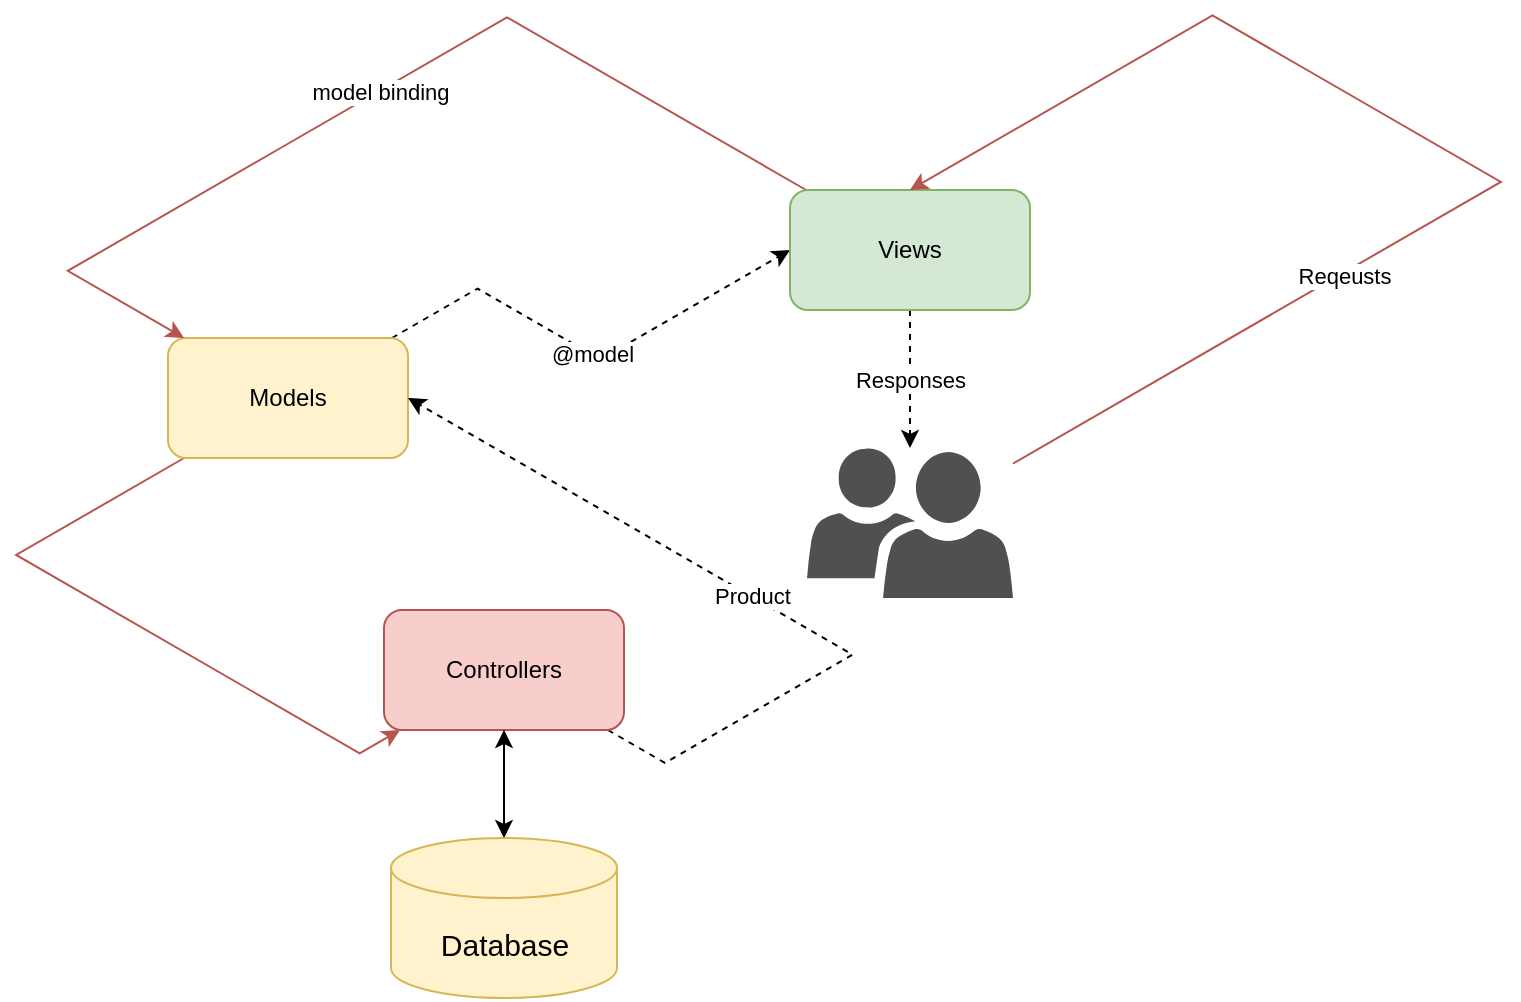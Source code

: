 <mxfile version="13.9.9" type="device" pages="5"><diagram id="s15u662fTtH1Fd0GNVTE" name="MVC"><mxGraphModel dx="1490" dy="641" grid="0" gridSize="10" guides="1" tooltips="1" connect="1" arrows="1" fold="1" page="0" pageScale="1" pageWidth="827" pageHeight="1169" math="0" shadow="0"><root><mxCell id="0"/><mxCell id="1" parent="0"/><mxCell id="V9jA8HMImGMZcxweVTd8-5" value="@model" style="rounded=0;orthogonalLoop=1;jettySize=auto;html=1;entryX=0;entryY=0.5;entryDx=0;entryDy=0;edgeStyle=isometricEdgeStyle;dashed=1;" parent="1" source="V9jA8HMImGMZcxweVTd8-1" target="V9jA8HMImGMZcxweVTd8-2" edge="1"><mxGeometry relative="1" as="geometry"/></mxCell><mxCell id="t3LcfPXzDyhtHuj39Sn2-2" style="edgeStyle=isometricEdgeStyle;rounded=0;orthogonalLoop=1;jettySize=auto;html=1;fillColor=#f8cecc;strokeColor=#b85450;" parent="1" source="V9jA8HMImGMZcxweVTd8-1" target="V9jA8HMImGMZcxweVTd8-3" edge="1"><mxGeometry relative="1" as="geometry"><Array as="points"><mxPoint x="296" y="429"/></Array></mxGeometry></mxCell><mxCell id="V9jA8HMImGMZcxweVTd8-1" value="Models" style="rounded=1;whiteSpace=wrap;html=1;fillColor=#fff2cc;strokeColor=#d6b656;" parent="1" vertex="1"><mxGeometry x="255" y="253" width="120" height="60" as="geometry"/></mxCell><mxCell id="t3LcfPXzDyhtHuj39Sn2-1" value="model binding" style="edgeStyle=isometricEdgeStyle;rounded=0;orthogonalLoop=1;jettySize=auto;html=1;elbow=vertical;fillColor=#f8cecc;strokeColor=#b85450;" parent="1" source="V9jA8HMImGMZcxweVTd8-2" target="V9jA8HMImGMZcxweVTd8-1" edge="1"><mxGeometry relative="1" as="geometry"><Array as="points"><mxPoint x="313" y="157"/></Array></mxGeometry></mxCell><mxCell id="x5KsYt0qX2dxhQb-gMmA-2" value="Responses" style="edgeStyle=orthogonalEdgeStyle;rounded=0;orthogonalLoop=1;jettySize=auto;html=1;dashed=1;" parent="1" source="V9jA8HMImGMZcxweVTd8-2" target="x5KsYt0qX2dxhQb-gMmA-1" edge="1"><mxGeometry relative="1" as="geometry"/></mxCell><mxCell id="V9jA8HMImGMZcxweVTd8-2" value="Views" style="rounded=1;whiteSpace=wrap;html=1;fillColor=#d5e8d4;strokeColor=#82b366;" parent="1" vertex="1"><mxGeometry x="566" y="179" width="120" height="60" as="geometry"/></mxCell><mxCell id="V9jA8HMImGMZcxweVTd8-4" value="Product" style="rounded=0;orthogonalLoop=1;jettySize=auto;html=1;entryX=1;entryY=0.5;entryDx=0;entryDy=0;edgeStyle=isometricEdgeStyle;elbow=vertical;dashed=1;" parent="1" source="V9jA8HMImGMZcxweVTd8-3" target="V9jA8HMImGMZcxweVTd8-1" edge="1"><mxGeometry relative="1" as="geometry"><Array as="points"><mxPoint x="558" y="434"/></Array></mxGeometry></mxCell><mxCell id="t3LcfPXzDyhtHuj39Sn2-3" style="edgeStyle=orthogonalEdgeStyle;rounded=0;orthogonalLoop=1;jettySize=auto;html=1;" parent="1" source="V9jA8HMImGMZcxweVTd8-3" target="XhOjTMBScy817WDRoojy-1" edge="1"><mxGeometry relative="1" as="geometry"/></mxCell><mxCell id="V9jA8HMImGMZcxweVTd8-3" value="Controllers" style="rounded=1;whiteSpace=wrap;html=1;fillColor=#f8cecc;strokeColor=#b85450;" parent="1" vertex="1"><mxGeometry x="363" y="389" width="120" height="60" as="geometry"/></mxCell><mxCell id="t3LcfPXzDyhtHuj39Sn2-4" style="edgeStyle=orthogonalEdgeStyle;rounded=0;orthogonalLoop=1;jettySize=auto;html=1;entryX=0.5;entryY=1;entryDx=0;entryDy=0;" parent="1" source="XhOjTMBScy817WDRoojy-1" target="V9jA8HMImGMZcxweVTd8-3" edge="1"><mxGeometry relative="1" as="geometry"/></mxCell><mxCell id="XhOjTMBScy817WDRoojy-1" value="Database" style="shape=cylinder3;whiteSpace=wrap;html=1;boundedLbl=1;backgroundOutline=1;size=15;fontSize=15;fillColor=#fff2cc;strokeColor=#d6b656;" parent="1" vertex="1"><mxGeometry x="366.5" y="503" width="113" height="80" as="geometry"/></mxCell><mxCell id="x5KsYt0qX2dxhQb-gMmA-3" value="Reqeusts" style="edgeStyle=isometricEdgeStyle;rounded=0;orthogonalLoop=1;jettySize=auto;html=1;entryX=0.5;entryY=0;entryDx=0;entryDy=0;fillColor=#f8cecc;strokeColor=#b85450;" parent="1" source="x5KsYt0qX2dxhQb-gMmA-1" target="V9jA8HMImGMZcxweVTd8-2" edge="1"><mxGeometry x="-0.39" y="-1" relative="1" as="geometry"><Array as="points"><mxPoint x="828" y="121"/></Array><mxPoint as="offset"/></mxGeometry></mxCell><mxCell id="x5KsYt0qX2dxhQb-gMmA-1" value="" style="pointerEvents=1;shadow=0;dashed=0;html=1;strokeColor=none;labelPosition=center;verticalLabelPosition=bottom;verticalAlign=top;align=center;fillColor=#505050;shape=mxgraph.mscae.intune.user_group" parent="1" vertex="1"><mxGeometry x="574.5" y="308" width="103" height="75" as="geometry"/></mxCell></root></mxGraphModel></diagram><diagram id="6XWbnaJssa0d8vSNOhFw" name="EF CORE"><mxGraphModel dx="1028" dy="442" grid="0" gridSize="10" guides="1" tooltips="1" connect="1" arrows="1" fold="1" page="0" pageScale="1" pageWidth="827" pageHeight="1169" math="0" shadow="0"><root><mxCell id="ihVBGxhld5h1oOWevd4o-0"/><mxCell id="ihVBGxhld5h1oOWevd4o-1" parent="ihVBGxhld5h1oOWevd4o-0"/><mxCell id="ihVBGxhld5h1oOWevd4o-2" value="" style="rounded=0;whiteSpace=wrap;html=1;fillColor=#fff2cc;strokeColor=#d6b656;" parent="ihVBGxhld5h1oOWevd4o-1" vertex="1"><mxGeometry x="100" y="120" width="670" height="180" as="geometry"/></mxCell><mxCell id="ihVBGxhld5h1oOWevd4o-3" value="DbContext" style="text;html=1;strokeColor=none;fillColor=none;align=center;verticalAlign=middle;whiteSpace=wrap;rounded=0;fontSize=15;fontStyle=1" parent="ihVBGxhld5h1oOWevd4o-1" vertex="1"><mxGeometry x="100" y="90" width="90" height="20" as="geometry"/></mxCell><mxCell id="ihVBGxhld5h1oOWevd4o-4" value="DbSet&amp;lt;Product&amp;gt;" style="rounded=1;whiteSpace=wrap;html=1;fontSize=15;fillColor=#d5e8d4;strokeColor=#82b366;" parent="ihVBGxhld5h1oOWevd4o-1" vertex="1"><mxGeometry x="130" y="168" width="240" height="60" as="geometry"/></mxCell><mxCell id="L0r2Eh7M76JlHrAFzOFH-0" value="ProductConfig" style="rounded=1;whiteSpace=wrap;html=1;fontSize=15;fillColor=#f5f5f5;strokeColor=#666666;fontColor=#333333;" parent="ihVBGxhld5h1oOWevd4o-1" vertex="1"><mxGeometry x="130" y="263" width="148" height="60" as="geometry"/></mxCell><mxCell id="aNot7L1x3dLHtCI-33LX-0" value="DbSet&amp;lt;Category&amp;gt;" style="rounded=1;whiteSpace=wrap;html=1;fontSize=15;fillColor=#d5e8d4;strokeColor=#82b366;" parent="ihVBGxhld5h1oOWevd4o-1" vertex="1"><mxGeometry x="389" y="168" width="240" height="60" as="geometry"/></mxCell><mxCell id="aNot7L1x3dLHtCI-33LX-1" value="CategoryConfig" style="rounded=1;whiteSpace=wrap;html=1;fontSize=15;fillColor=#f5f5f5;strokeColor=#666666;fontColor=#333333;" parent="ihVBGxhld5h1oOWevd4o-1" vertex="1"><mxGeometry x="309" y="263" width="148" height="60" as="geometry"/></mxCell></root></mxGraphModel></diagram><diagram id="Fwfp38NjeHfzsQX-BqSU" name="GET-POST"><mxGraphModel dx="1264" dy="592" grid="1" gridSize="10" guides="1" tooltips="1" connect="1" arrows="1" fold="1" page="1" pageScale="1" pageWidth="827" pageHeight="1169" math="0" shadow="0"><root><mxCell id="XlhY6xHZz4afrnA5PHUp-0"/><mxCell id="XlhY6xHZz4afrnA5PHUp-1" parent="XlhY6xHZz4afrnA5PHUp-0"/><mxCell id="XlhY6xHZz4afrnA5PHUp-5" value="GET" style="edgeStyle=orthogonalEdgeStyle;rounded=0;orthogonalLoop=1;jettySize=auto;html=1;entryX=0.5;entryY=0;entryDx=0;entryDy=0;" parent="XlhY6xHZz4afrnA5PHUp-1" source="XlhY6xHZz4afrnA5PHUp-2" target="XlhY6xHZz4afrnA5PHUp-3" edge="1"><mxGeometry relative="1" as="geometry"><Array as="points"><mxPoint x="240" y="150"/><mxPoint x="530" y="150"/></Array></mxGeometry></mxCell><mxCell id="XlhY6xHZz4afrnA5PHUp-6" value="POST" style="edgeStyle=orthogonalEdgeStyle;rounded=0;orthogonalLoop=1;jettySize=auto;html=1;entryX=0.5;entryY=1;entryDx=0;entryDy=0;exitX=0.5;exitY=1;exitDx=0;exitDy=0;fillColor=#f8cecc;strokeColor=#b85450;fontColor=#FF3333;" parent="XlhY6xHZz4afrnA5PHUp-1" source="XlhY6xHZz4afrnA5PHUp-2" target="XlhY6xHZz4afrnA5PHUp-3" edge="1"><mxGeometry relative="1" as="geometry"><Array as="points"><mxPoint x="240" y="380"/><mxPoint x="530" y="380"/></Array></mxGeometry></mxCell><mxCell id="XlhY6xHZz4afrnA5PHUp-2" value="Client" style="rounded=1;whiteSpace=wrap;html=1;fillColor=#fff2cc;strokeColor=#d6b656;" parent="XlhY6xHZz4afrnA5PHUp-1" vertex="1"><mxGeometry x="180" y="240" width="120" height="60" as="geometry"/></mxCell><mxCell id="XlhY6xHZz4afrnA5PHUp-7" value="GET" style="edgeStyle=orthogonalEdgeStyle;rounded=0;orthogonalLoop=1;jettySize=auto;html=1;" parent="XlhY6xHZz4afrnA5PHUp-1" source="XlhY6xHZz4afrnA5PHUp-3" target="XlhY6xHZz4afrnA5PHUp-2" edge="1"><mxGeometry relative="1" as="geometry"/></mxCell><mxCell id="XlhY6xHZz4afrnA5PHUp-9" style="edgeStyle=orthogonalEdgeStyle;rounded=0;orthogonalLoop=1;jettySize=auto;html=1;entryX=-0.011;entryY=0.691;entryDx=0;entryDy=0;entryPerimeter=0;fontColor=#FF3333;fillColor=#f8cecc;strokeColor=#b85450;" parent="XlhY6xHZz4afrnA5PHUp-1" source="XlhY6xHZz4afrnA5PHUp-3" target="XlhY6xHZz4afrnA5PHUp-8" edge="1"><mxGeometry relative="1" as="geometry"/></mxCell><mxCell id="XlhY6xHZz4afrnA5PHUp-3" value="Server" style="rounded=1;whiteSpace=wrap;html=1;fillColor=#d5e8d4;strokeColor=#82b366;" parent="XlhY6xHZz4afrnA5PHUp-1" vertex="1"><mxGeometry x="470" y="240" width="120" height="60" as="geometry"/></mxCell><mxCell id="XlhY6xHZz4afrnA5PHUp-8" value="DB" style="shape=cylinder3;whiteSpace=wrap;html=1;boundedLbl=1;backgroundOutline=1;size=15;fillColor=#f5f5f5;strokeColor=#666666;fontColor=#333333;" parent="XlhY6xHZz4afrnA5PHUp-1" vertex="1"><mxGeometry x="650" y="210" width="90" height="80" as="geometry"/></mxCell></root></mxGraphModel></diagram><diagram id="oYzdPAQGBNBMtXWW7-n_" name="Repository"><mxGraphModel dx="1028" dy="842" grid="0" gridSize="10" guides="1" tooltips="1" connect="1" arrows="1" fold="1" page="0" pageScale="1" pageWidth="827" pageHeight="1169" math="0" shadow="0"><root><mxCell id="Zky4uvkXPqGfhqIqOgHb-0"/><mxCell id="Zky4uvkXPqGfhqIqOgHb-1" parent="Zky4uvkXPqGfhqIqOgHb-0"/><mxCell id="Zky4uvkXPqGfhqIqOgHb-38" value="IRepositoryManager" style="edgeStyle=orthogonalEdgeStyle;rounded=0;orthogonalLoop=1;jettySize=auto;html=1;entryX=0.5;entryY=1;entryDx=0;entryDy=0;" edge="1" parent="Zky4uvkXPqGfhqIqOgHb-1" source="Zky4uvkXPqGfhqIqOgHb-9" target="Zky4uvkXPqGfhqIqOgHb-5"><mxGeometry relative="1" as="geometry"/></mxCell><mxCell id="Zky4uvkXPqGfhqIqOgHb-9" value="" style="rounded=1;whiteSpace=wrap;html=1;fillColor=#f5f5f5;strokeColor=#666666;fontColor=#333333;arcSize=5;" vertex="1" parent="Zky4uvkXPqGfhqIqOgHb-1"><mxGeometry x="280" y="170" width="366" height="321" as="geometry"/></mxCell><mxCell id="Zky4uvkXPqGfhqIqOgHb-12" value="" style="rounded=1;whiteSpace=wrap;html=1;arcSize=6;" vertex="1" parent="Zky4uvkXPqGfhqIqOgHb-1"><mxGeometry x="300" y="278" width="330" height="90" as="geometry"/></mxCell><mxCell id="Zky4uvkXPqGfhqIqOgHb-11" style="edgeStyle=orthogonalEdgeStyle;rounded=0;orthogonalLoop=1;jettySize=auto;html=1;entryX=0.5;entryY=0;entryDx=0;entryDy=0;entryPerimeter=0;" edge="1" parent="Zky4uvkXPqGfhqIqOgHb-1" source="Zky4uvkXPqGfhqIqOgHb-9" target="Zky4uvkXPqGfhqIqOgHb-6"><mxGeometry relative="1" as="geometry"/></mxCell><mxCell id="Zky4uvkXPqGfhqIqOgHb-4" style="edgeStyle=orthogonalEdgeStyle;rounded=0;orthogonalLoop=1;jettySize=auto;html=1;" edge="1" parent="Zky4uvkXPqGfhqIqOgHb-1" source="Zky4uvkXPqGfhqIqOgHb-2" target="Zky4uvkXPqGfhqIqOgHb-3"><mxGeometry relative="1" as="geometry"/></mxCell><mxCell id="Zky4uvkXPqGfhqIqOgHb-2" value="Controller" style="rounded=1;whiteSpace=wrap;html=1;" vertex="1" parent="Zky4uvkXPqGfhqIqOgHb-1"><mxGeometry x="45" y="153.5" width="120" height="60" as="geometry"/></mxCell><mxCell id="Zky4uvkXPqGfhqIqOgHb-3" value="MSSQL" style="shape=cylinder3;whiteSpace=wrap;html=1;boundedLbl=1;backgroundOutline=1;size=15;fillColor=#fff2cc;strokeColor=#d6b656;" vertex="1" parent="Zky4uvkXPqGfhqIqOgHb-1"><mxGeometry x="75" y="376.5" width="60" height="80" as="geometry"/></mxCell><mxCell id="Zky4uvkXPqGfhqIqOgHb-5" value="Controller" style="rounded=1;whiteSpace=wrap;html=1;" vertex="1" parent="Zky4uvkXPqGfhqIqOgHb-1"><mxGeometry x="398.5" y="17" width="129" height="60" as="geometry"/></mxCell><mxCell id="Zky4uvkXPqGfhqIqOgHb-6" value="MSSQL" style="shape=cylinder3;whiteSpace=wrap;html=1;boundedLbl=1;backgroundOutline=1;size=15;fillColor=#fff2cc;strokeColor=#d6b656;" vertex="1" parent="Zky4uvkXPqGfhqIqOgHb-1"><mxGeometry x="433" y="516" width="60" height="80" as="geometry"/></mxCell><mxCell id="Zky4uvkXPqGfhqIqOgHb-7" value="IProductRepository" style="rounded=1;whiteSpace=wrap;html=1;fillColor=#d5e8d4;strokeColor=#82b366;" vertex="1" parent="Zky4uvkXPqGfhqIqOgHb-1"><mxGeometry x="313" y="293" width="147" height="60" as="geometry"/></mxCell><mxCell id="Zky4uvkXPqGfhqIqOgHb-8" value="ICategoryRepository" style="rounded=1;whiteSpace=wrap;html=1;fillColor=#d5e8d4;strokeColor=#82b366;" vertex="1" parent="Zky4uvkXPqGfhqIqOgHb-1"><mxGeometry x="470" y="293" width="143" height="60" as="geometry"/></mxCell><mxCell id="Zky4uvkXPqGfhqIqOgHb-13" value="Unit of Work" style="text;html=1;strokeColor=none;fillColor=none;align=center;verticalAlign=middle;whiteSpace=wrap;rounded=0;" vertex="1" parent="Zky4uvkXPqGfhqIqOgHb-1"><mxGeometry x="300" y="180" width="330" height="20" as="geometry"/></mxCell><mxCell id="Zky4uvkXPqGfhqIqOgHb-14" value="DbContext" style="rounded=1;whiteSpace=wrap;html=1;arcSize=6;" vertex="1" parent="Zky4uvkXPqGfhqIqOgHb-1"><mxGeometry x="300" y="421" width="330" height="40" as="geometry"/></mxCell><mxCell id="Zky4uvkXPqGfhqIqOgHb-16" value="IRepositoryManager" style="rounded=1;whiteSpace=wrap;html=1;arcSize=6;fillColor=#f8cecc;strokeColor=#b85450;" vertex="1" parent="Zky4uvkXPqGfhqIqOgHb-1"><mxGeometry x="300" y="218" width="330" height="47" as="geometry"/></mxCell><mxCell id="Zky4uvkXPqGfhqIqOgHb-17" value="DbContext" style="rounded=1;whiteSpace=wrap;html=1;" vertex="1" parent="Zky4uvkXPqGfhqIqOgHb-1"><mxGeometry x="45" y="261.5" width="120" height="60" as="geometry"/></mxCell><mxCell id="Zky4uvkXPqGfhqIqOgHb-36" value="IRepositoryManager" style="edgeStyle=orthogonalEdgeStyle;rounded=0;orthogonalLoop=1;jettySize=auto;html=1;entryX=0.5;entryY=1;entryDx=0;entryDy=0;" edge="1" parent="Zky4uvkXPqGfhqIqOgHb-1" source="Zky4uvkXPqGfhqIqOgHb-18" target="Zky4uvkXPqGfhqIqOgHb-29"><mxGeometry relative="1" as="geometry"/></mxCell><mxCell id="Zky4uvkXPqGfhqIqOgHb-18" value="" style="rounded=1;whiteSpace=wrap;html=1;fillColor=#f5f5f5;strokeColor=#666666;fontColor=#333333;arcSize=5;" vertex="1" parent="Zky4uvkXPqGfhqIqOgHb-1"><mxGeometry x="703" y="170" width="366" height="270" as="geometry"/></mxCell><mxCell id="Zky4uvkXPqGfhqIqOgHb-19" value="" style="rounded=1;whiteSpace=wrap;html=1;arcSize=6;" vertex="1" parent="Zky4uvkXPqGfhqIqOgHb-1"><mxGeometry x="723" y="278" width="330" height="90" as="geometry"/></mxCell><mxCell id="Zky4uvkXPqGfhqIqOgHb-20" style="edgeStyle=orthogonalEdgeStyle;rounded=0;orthogonalLoop=1;jettySize=auto;html=1;entryX=0.5;entryY=0;entryDx=0;entryDy=0;entryPerimeter=0;" edge="1" source="Zky4uvkXPqGfhqIqOgHb-18" target="Zky4uvkXPqGfhqIqOgHb-23" parent="Zky4uvkXPqGfhqIqOgHb-1"><mxGeometry relative="1" as="geometry"/></mxCell><mxCell id="Zky4uvkXPqGfhqIqOgHb-22" value="Controller" style="rounded=1;whiteSpace=wrap;html=1;" vertex="1" parent="Zky4uvkXPqGfhqIqOgHb-1"><mxGeometry x="821.5" y="-387" width="129" height="60" as="geometry"/></mxCell><mxCell id="Zky4uvkXPqGfhqIqOgHb-23" value="MSSQL" style="shape=cylinder3;whiteSpace=wrap;html=1;boundedLbl=1;backgroundOutline=1;size=15;fillColor=#fff2cc;strokeColor=#d6b656;" vertex="1" parent="Zky4uvkXPqGfhqIqOgHb-1"><mxGeometry x="856" y="471" width="60" height="80" as="geometry"/></mxCell><mxCell id="Zky4uvkXPqGfhqIqOgHb-24" value="IProductRepository" style="rounded=1;whiteSpace=wrap;html=1;fillColor=#d5e8d4;strokeColor=#82b366;" vertex="1" parent="Zky4uvkXPqGfhqIqOgHb-1"><mxGeometry x="736" y="293" width="147" height="60" as="geometry"/></mxCell><mxCell id="Zky4uvkXPqGfhqIqOgHb-25" value="ICategoryRepository" style="rounded=1;whiteSpace=wrap;html=1;fillColor=#d5e8d4;strokeColor=#82b366;" vertex="1" parent="Zky4uvkXPqGfhqIqOgHb-1"><mxGeometry x="893" y="293" width="143" height="60" as="geometry"/></mxCell><mxCell id="Zky4uvkXPqGfhqIqOgHb-26" value="Unit of Work" style="text;html=1;strokeColor=none;fillColor=none;align=center;verticalAlign=middle;whiteSpace=wrap;rounded=0;" vertex="1" parent="Zky4uvkXPqGfhqIqOgHb-1"><mxGeometry x="723" y="180" width="330" height="20" as="geometry"/></mxCell><mxCell id="Zky4uvkXPqGfhqIqOgHb-27" value="DbContext" style="rounded=1;whiteSpace=wrap;html=1;arcSize=6;" vertex="1" parent="Zky4uvkXPqGfhqIqOgHb-1"><mxGeometry x="723" y="378" width="330" height="40" as="geometry"/></mxCell><mxCell id="Zky4uvkXPqGfhqIqOgHb-28" value="RepositoryManager" style="rounded=1;whiteSpace=wrap;html=1;arcSize=6;fillColor=#f8cecc;strokeColor=#b85450;" vertex="1" parent="Zky4uvkXPqGfhqIqOgHb-1"><mxGeometry x="723" y="218" width="330" height="47" as="geometry"/></mxCell><mxCell id="Zky4uvkXPqGfhqIqOgHb-39" value="IServiceManger" style="edgeStyle=orthogonalEdgeStyle;rounded=0;orthogonalLoop=1;jettySize=auto;html=1;entryX=0.5;entryY=1.014;entryDx=0;entryDy=0;entryPerimeter=0;" edge="1" parent="Zky4uvkXPqGfhqIqOgHb-1" source="Zky4uvkXPqGfhqIqOgHb-29" target="Zky4uvkXPqGfhqIqOgHb-22"><mxGeometry relative="1" as="geometry"/></mxCell><mxCell id="Zky4uvkXPqGfhqIqOgHb-29" value="" style="rounded=1;whiteSpace=wrap;html=1;fillColor=#f5f5f5;strokeColor=#666666;fontColor=#333333;arcSize=5;" vertex="1" parent="Zky4uvkXPqGfhqIqOgHb-1"><mxGeometry x="703.0" y="-168" width="366" height="270" as="geometry"/></mxCell><mxCell id="Zky4uvkXPqGfhqIqOgHb-30" value="" style="rounded=1;whiteSpace=wrap;html=1;arcSize=6;" vertex="1" parent="Zky4uvkXPqGfhqIqOgHb-1"><mxGeometry x="723" y="-60" width="330" height="90" as="geometry"/></mxCell><mxCell id="Zky4uvkXPqGfhqIqOgHb-31" value="IProductService" style="rounded=1;whiteSpace=wrap;html=1;fillColor=#d5e8d4;strokeColor=#82b366;" vertex="1" parent="Zky4uvkXPqGfhqIqOgHb-1"><mxGeometry x="736" y="-45" width="147" height="60" as="geometry"/></mxCell><mxCell id="Zky4uvkXPqGfhqIqOgHb-32" value="ICategoryService" style="rounded=1;whiteSpace=wrap;html=1;fillColor=#d5e8d4;strokeColor=#82b366;" vertex="1" parent="Zky4uvkXPqGfhqIqOgHb-1"><mxGeometry x="893" y="-45" width="143" height="60" as="geometry"/></mxCell><mxCell id="Zky4uvkXPqGfhqIqOgHb-33" value="Unit of Work" style="text;html=1;strokeColor=none;fillColor=none;align=center;verticalAlign=middle;whiteSpace=wrap;rounded=0;" vertex="1" parent="Zky4uvkXPqGfhqIqOgHb-1"><mxGeometry x="723" y="-158" width="330" height="20" as="geometry"/></mxCell><mxCell id="Zky4uvkXPqGfhqIqOgHb-34" value="IRepositoryManager" style="rounded=1;whiteSpace=wrap;html=1;arcSize=6;fillColor=#f8cecc;strokeColor=#b85450;" vertex="1" parent="Zky4uvkXPqGfhqIqOgHb-1"><mxGeometry x="723" y="40" width="330" height="40" as="geometry"/></mxCell><mxCell id="Zky4uvkXPqGfhqIqOgHb-35" value="IServiceManager" style="rounded=1;whiteSpace=wrap;html=1;arcSize=6;fillColor=#dae8fc;strokeColor=#6c8ebf;" vertex="1" parent="Zky4uvkXPqGfhqIqOgHb-1"><mxGeometry x="723" y="-120" width="330" height="47" as="geometry"/></mxCell><mxCell id="Zky4uvkXPqGfhqIqOgHb-40" value="IRepositoryBase" style="rounded=1;whiteSpace=wrap;html=1;arcSize=6;" vertex="1" parent="Zky4uvkXPqGfhqIqOgHb-1"><mxGeometry x="300" y="373" width="330" height="40" as="geometry"/></mxCell></root></mxGraphModel></diagram><diagram id="ekGvqmd9W_gLo5A29f4X" name="Layers"><mxGraphModel dx="1110" dy="705" grid="0" gridSize="10" guides="1" tooltips="1" connect="1" arrows="1" fold="1" page="0" pageScale="1" pageWidth="827" pageHeight="1169" math="0" shadow="0"><root><mxCell id="EnbZ1uqvQZFFuKJsOHt4-0"/><mxCell id="EnbZ1uqvQZFFuKJsOHt4-1" parent="EnbZ1uqvQZFFuKJsOHt4-0"/><mxCell id="EnbZ1uqvQZFFuKJsOHt4-2" value="Entities&lt;br&gt;" style="rounded=1;whiteSpace=wrap;html=1;" vertex="1" parent="EnbZ1uqvQZFFuKJsOHt4-1"><mxGeometry x="109" y="348" width="120" height="60" as="geometry"/></mxCell><mxCell id="EnbZ1uqvQZFFuKJsOHt4-4" style="edgeStyle=orthogonalEdgeStyle;rounded=0;orthogonalLoop=1;jettySize=auto;html=1;" edge="1" parent="EnbZ1uqvQZFFuKJsOHt4-1" source="EnbZ1uqvQZFFuKJsOHt4-3" target="EnbZ1uqvQZFFuKJsOHt4-2"><mxGeometry relative="1" as="geometry"/></mxCell><mxCell id="EnbZ1uqvQZFFuKJsOHt4-7" value="IRepositoryManager" style="edgeStyle=orthogonalEdgeStyle;rounded=0;orthogonalLoop=1;jettySize=auto;html=1;entryX=0.008;entryY=0.441;entryDx=0;entryDy=0;entryPerimeter=0;" edge="1" parent="EnbZ1uqvQZFFuKJsOHt4-1" source="EnbZ1uqvQZFFuKJsOHt4-3" target="EnbZ1uqvQZFFuKJsOHt4-5"><mxGeometry relative="1" as="geometry"><Array as="points"><mxPoint x="24" y="274"/><mxPoint x="24" y="141"/></Array></mxGeometry></mxCell><mxCell id="EnbZ1uqvQZFFuKJsOHt4-3" value="Repositories" style="rounded=1;whiteSpace=wrap;html=1;" vertex="1" parent="EnbZ1uqvQZFFuKJsOHt4-1"><mxGeometry x="109" y="244" width="120" height="60" as="geometry"/></mxCell><mxCell id="EnbZ1uqvQZFFuKJsOHt4-6" style="edgeStyle=orthogonalEdgeStyle;rounded=0;orthogonalLoop=1;jettySize=auto;html=1;entryX=0.5;entryY=0;entryDx=0;entryDy=0;" edge="1" parent="EnbZ1uqvQZFFuKJsOHt4-1" source="EnbZ1uqvQZFFuKJsOHt4-5" target="EnbZ1uqvQZFFuKJsOHt4-3"><mxGeometry relative="1" as="geometry"/></mxCell><mxCell id="EnbZ1uqvQZFFuKJsOHt4-5" value="Services" style="rounded=1;whiteSpace=wrap;html=1;" vertex="1" parent="EnbZ1uqvQZFFuKJsOHt4-1"><mxGeometry x="109" y="114" width="120" height="60" as="geometry"/></mxCell><mxCell id="EnbZ1uqvQZFFuKJsOHt4-9" style="edgeStyle=orthogonalEdgeStyle;rounded=0;orthogonalLoop=1;jettySize=auto;html=1;entryX=0.5;entryY=0;entryDx=0;entryDy=0;" edge="1" parent="EnbZ1uqvQZFFuKJsOHt4-1" source="EnbZ1uqvQZFFuKJsOHt4-8" target="EnbZ1uqvQZFFuKJsOHt4-5"><mxGeometry relative="1" as="geometry"/></mxCell><mxCell id="EnbZ1uqvQZFFuKJsOHt4-8" value="Presentation Layer&lt;br&gt;Controllers" style="rounded=1;whiteSpace=wrap;html=1;" vertex="1" parent="EnbZ1uqvQZFFuKJsOHt4-1"><mxGeometry x="109" y="-6" width="120" height="60" as="geometry"/></mxCell></root></mxGraphModel></diagram></mxfile>